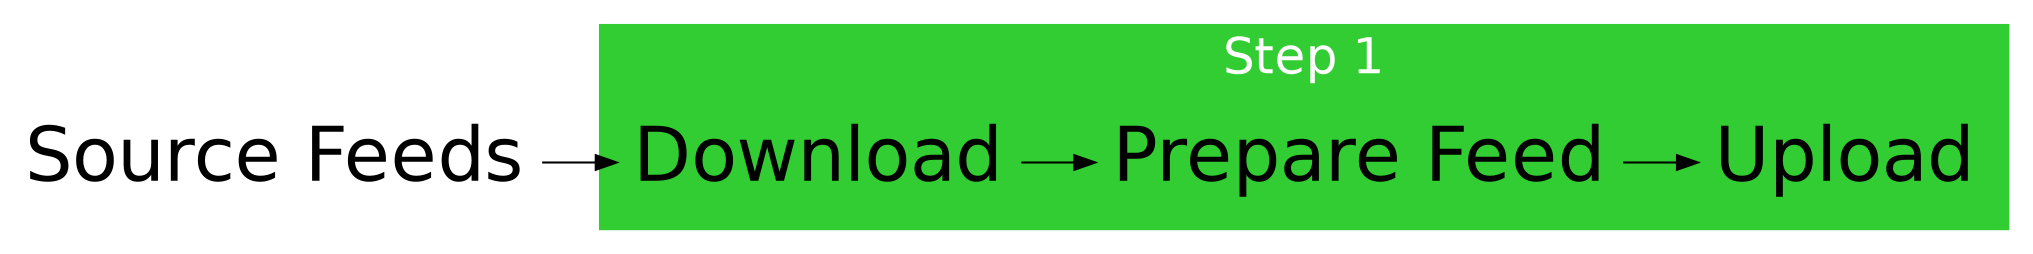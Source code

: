 digraph {
  newrank=true
  rankdir=LR
  fontsize=24
  fontname=Helvetica

  node [shape=none fontsize=36 fontname=Helvetica]

  subgraph cluster_s1 {
    label="Step 1" style=filled color=limegreen fontcolor=white
    node [penwidth=0 image="machine.png"]
    Download -> "Prepare Feed" -> Upload
  }

  "Source Feeds" -> Download
}
